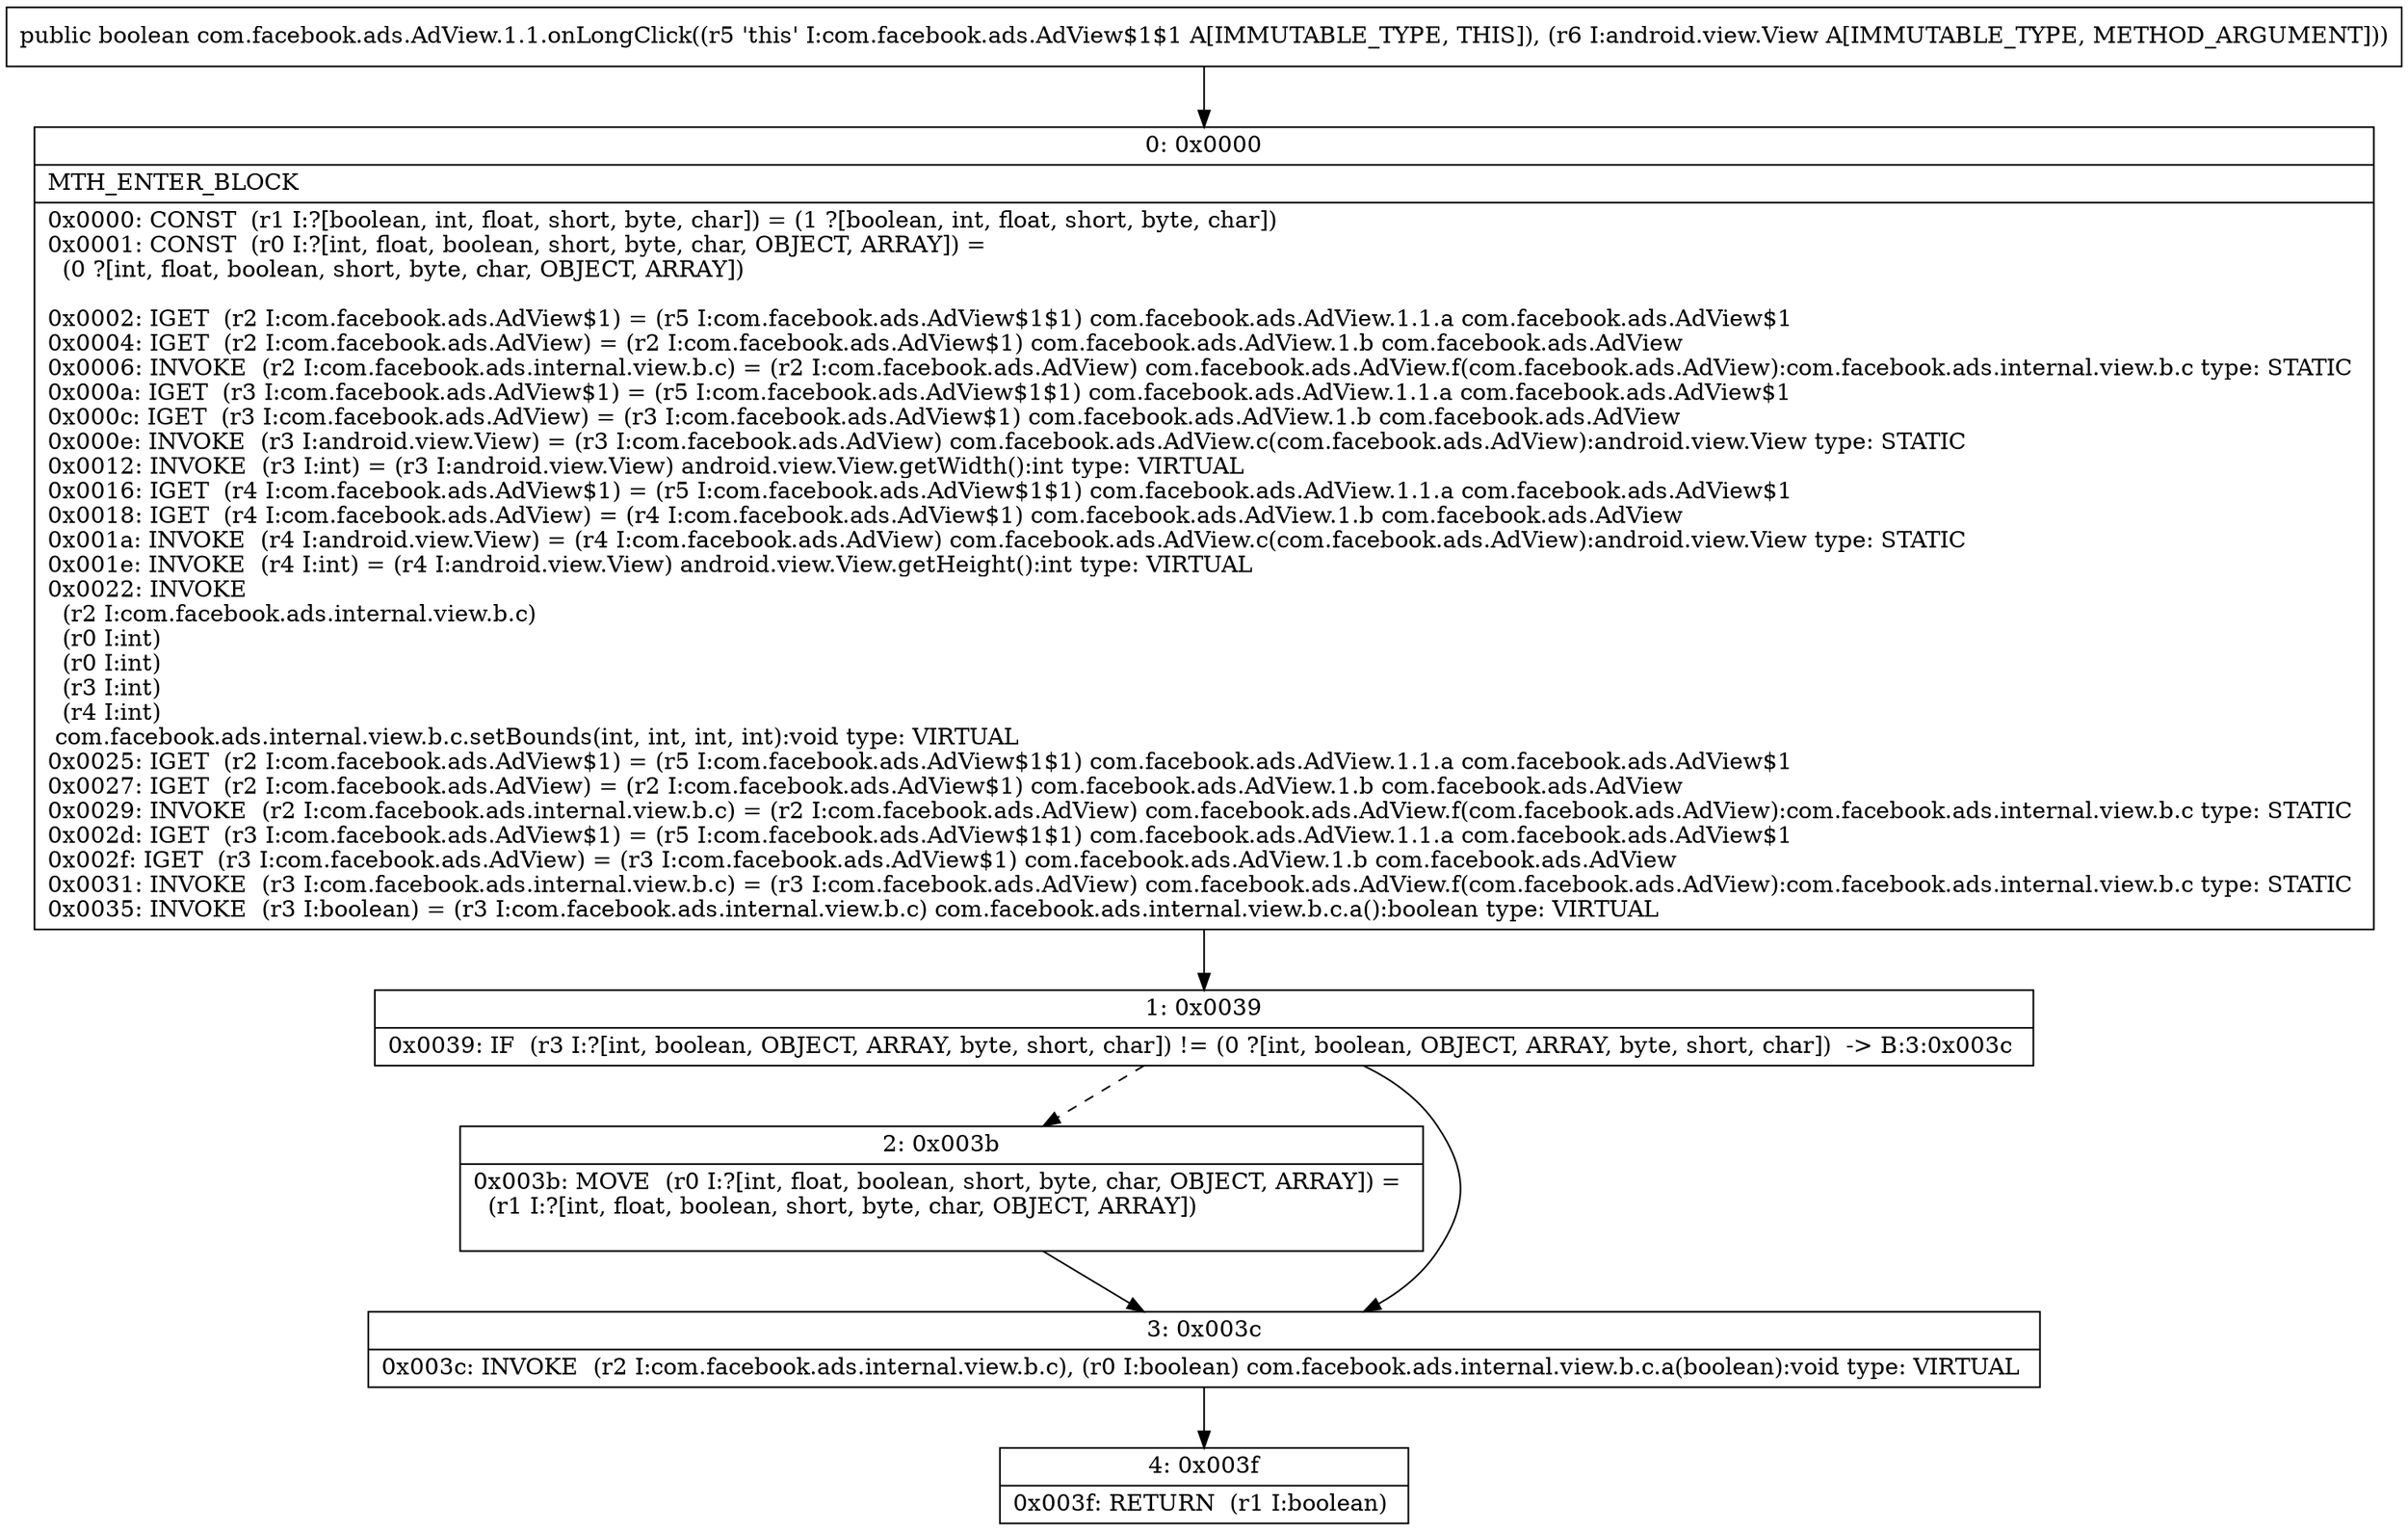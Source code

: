 digraph "CFG forcom.facebook.ads.AdView.1.1.onLongClick(Landroid\/view\/View;)Z" {
Node_0 [shape=record,label="{0\:\ 0x0000|MTH_ENTER_BLOCK\l|0x0000: CONST  (r1 I:?[boolean, int, float, short, byte, char]) = (1 ?[boolean, int, float, short, byte, char]) \l0x0001: CONST  (r0 I:?[int, float, boolean, short, byte, char, OBJECT, ARRAY]) = \l  (0 ?[int, float, boolean, short, byte, char, OBJECT, ARRAY])\l \l0x0002: IGET  (r2 I:com.facebook.ads.AdView$1) = (r5 I:com.facebook.ads.AdView$1$1) com.facebook.ads.AdView.1.1.a com.facebook.ads.AdView$1 \l0x0004: IGET  (r2 I:com.facebook.ads.AdView) = (r2 I:com.facebook.ads.AdView$1) com.facebook.ads.AdView.1.b com.facebook.ads.AdView \l0x0006: INVOKE  (r2 I:com.facebook.ads.internal.view.b.c) = (r2 I:com.facebook.ads.AdView) com.facebook.ads.AdView.f(com.facebook.ads.AdView):com.facebook.ads.internal.view.b.c type: STATIC \l0x000a: IGET  (r3 I:com.facebook.ads.AdView$1) = (r5 I:com.facebook.ads.AdView$1$1) com.facebook.ads.AdView.1.1.a com.facebook.ads.AdView$1 \l0x000c: IGET  (r3 I:com.facebook.ads.AdView) = (r3 I:com.facebook.ads.AdView$1) com.facebook.ads.AdView.1.b com.facebook.ads.AdView \l0x000e: INVOKE  (r3 I:android.view.View) = (r3 I:com.facebook.ads.AdView) com.facebook.ads.AdView.c(com.facebook.ads.AdView):android.view.View type: STATIC \l0x0012: INVOKE  (r3 I:int) = (r3 I:android.view.View) android.view.View.getWidth():int type: VIRTUAL \l0x0016: IGET  (r4 I:com.facebook.ads.AdView$1) = (r5 I:com.facebook.ads.AdView$1$1) com.facebook.ads.AdView.1.1.a com.facebook.ads.AdView$1 \l0x0018: IGET  (r4 I:com.facebook.ads.AdView) = (r4 I:com.facebook.ads.AdView$1) com.facebook.ads.AdView.1.b com.facebook.ads.AdView \l0x001a: INVOKE  (r4 I:android.view.View) = (r4 I:com.facebook.ads.AdView) com.facebook.ads.AdView.c(com.facebook.ads.AdView):android.view.View type: STATIC \l0x001e: INVOKE  (r4 I:int) = (r4 I:android.view.View) android.view.View.getHeight():int type: VIRTUAL \l0x0022: INVOKE  \l  (r2 I:com.facebook.ads.internal.view.b.c)\l  (r0 I:int)\l  (r0 I:int)\l  (r3 I:int)\l  (r4 I:int)\l com.facebook.ads.internal.view.b.c.setBounds(int, int, int, int):void type: VIRTUAL \l0x0025: IGET  (r2 I:com.facebook.ads.AdView$1) = (r5 I:com.facebook.ads.AdView$1$1) com.facebook.ads.AdView.1.1.a com.facebook.ads.AdView$1 \l0x0027: IGET  (r2 I:com.facebook.ads.AdView) = (r2 I:com.facebook.ads.AdView$1) com.facebook.ads.AdView.1.b com.facebook.ads.AdView \l0x0029: INVOKE  (r2 I:com.facebook.ads.internal.view.b.c) = (r2 I:com.facebook.ads.AdView) com.facebook.ads.AdView.f(com.facebook.ads.AdView):com.facebook.ads.internal.view.b.c type: STATIC \l0x002d: IGET  (r3 I:com.facebook.ads.AdView$1) = (r5 I:com.facebook.ads.AdView$1$1) com.facebook.ads.AdView.1.1.a com.facebook.ads.AdView$1 \l0x002f: IGET  (r3 I:com.facebook.ads.AdView) = (r3 I:com.facebook.ads.AdView$1) com.facebook.ads.AdView.1.b com.facebook.ads.AdView \l0x0031: INVOKE  (r3 I:com.facebook.ads.internal.view.b.c) = (r3 I:com.facebook.ads.AdView) com.facebook.ads.AdView.f(com.facebook.ads.AdView):com.facebook.ads.internal.view.b.c type: STATIC \l0x0035: INVOKE  (r3 I:boolean) = (r3 I:com.facebook.ads.internal.view.b.c) com.facebook.ads.internal.view.b.c.a():boolean type: VIRTUAL \l}"];
Node_1 [shape=record,label="{1\:\ 0x0039|0x0039: IF  (r3 I:?[int, boolean, OBJECT, ARRAY, byte, short, char]) != (0 ?[int, boolean, OBJECT, ARRAY, byte, short, char])  \-\> B:3:0x003c \l}"];
Node_2 [shape=record,label="{2\:\ 0x003b|0x003b: MOVE  (r0 I:?[int, float, boolean, short, byte, char, OBJECT, ARRAY]) = \l  (r1 I:?[int, float, boolean, short, byte, char, OBJECT, ARRAY])\l \l}"];
Node_3 [shape=record,label="{3\:\ 0x003c|0x003c: INVOKE  (r2 I:com.facebook.ads.internal.view.b.c), (r0 I:boolean) com.facebook.ads.internal.view.b.c.a(boolean):void type: VIRTUAL \l}"];
Node_4 [shape=record,label="{4\:\ 0x003f|0x003f: RETURN  (r1 I:boolean) \l}"];
MethodNode[shape=record,label="{public boolean com.facebook.ads.AdView.1.1.onLongClick((r5 'this' I:com.facebook.ads.AdView$1$1 A[IMMUTABLE_TYPE, THIS]), (r6 I:android.view.View A[IMMUTABLE_TYPE, METHOD_ARGUMENT])) }"];
MethodNode -> Node_0;
Node_0 -> Node_1;
Node_1 -> Node_2[style=dashed];
Node_1 -> Node_3;
Node_2 -> Node_3;
Node_3 -> Node_4;
}

